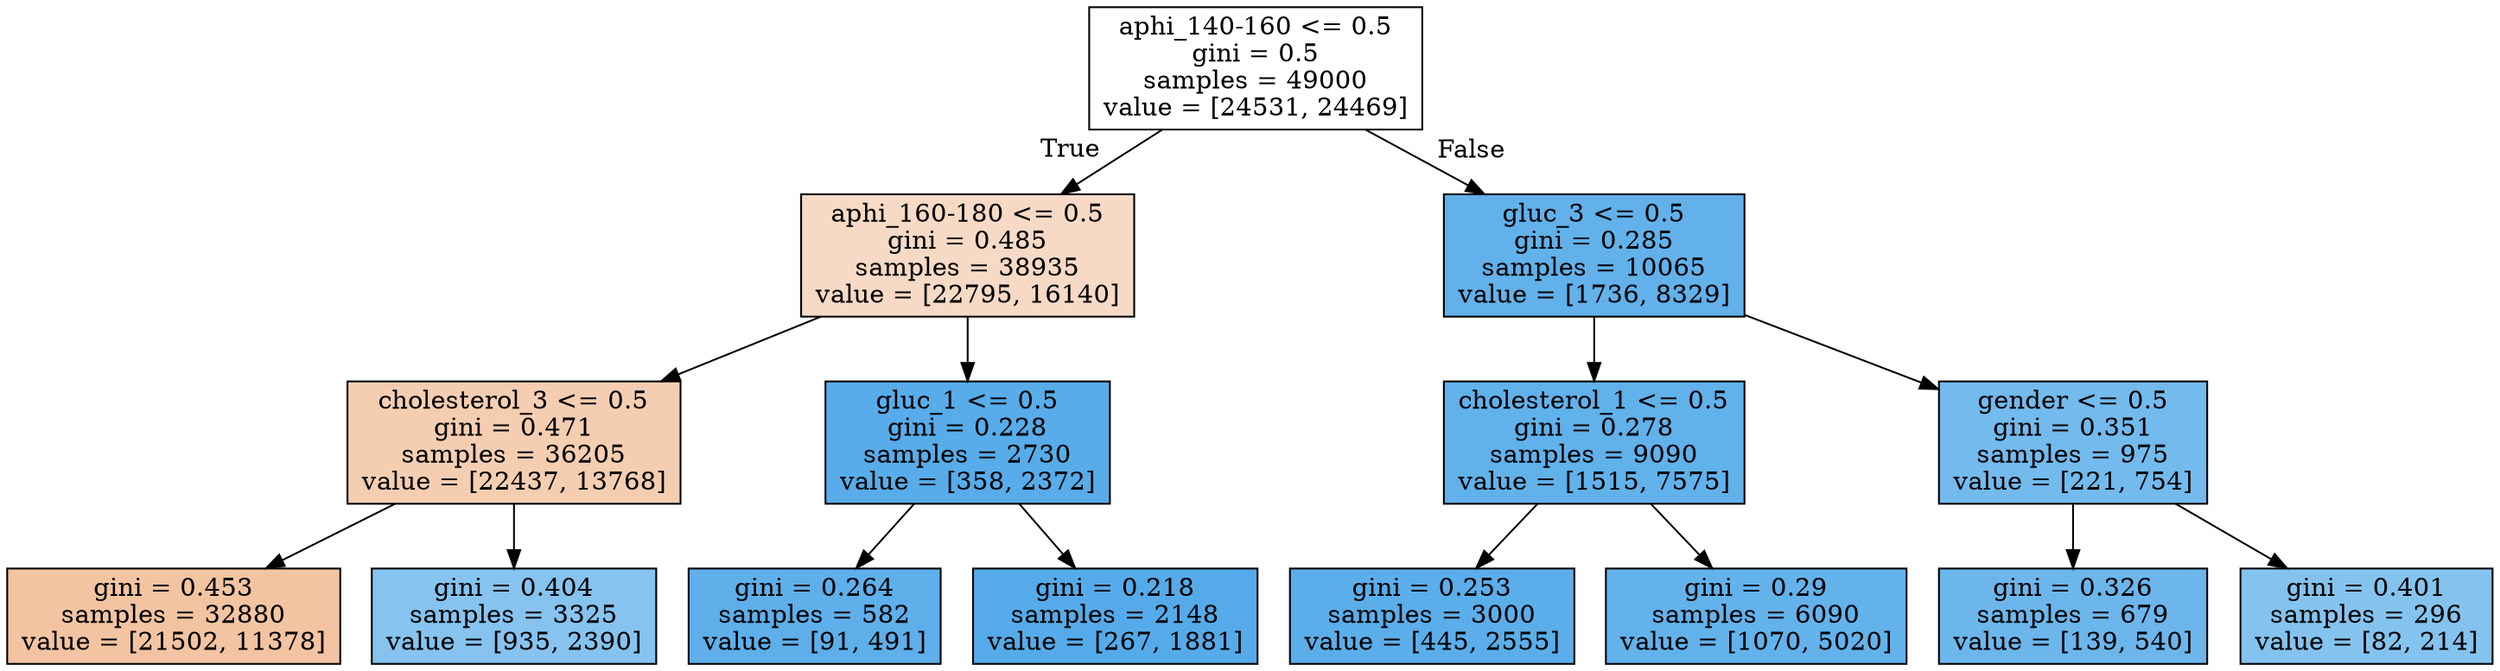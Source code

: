 digraph Tree {
node [shape=box, style="filled", color="black"] ;
0 [label="aphi_140-160 <= 0.5\ngini = 0.5\nsamples = 49000\nvalue = [24531, 24469]", fillcolor="#fffffe"] ;
1 [label="aphi_160-180 <= 0.5\ngini = 0.485\nsamples = 38935\nvalue = [22795, 16140]", fillcolor="#f7dac5"] ;
0 -> 1 [labeldistance=2.5, labelangle=45, headlabel="True"] ;
2 [label="cholesterol_3 <= 0.5\ngini = 0.471\nsamples = 36205\nvalue = [22437, 13768]", fillcolor="#f5ceb2"] ;
1 -> 2 ;
3 [label="gini = 0.453\nsamples = 32880\nvalue = [21502, 11378]", fillcolor="#f3c4a2"] ;
2 -> 3 ;
4 [label="gini = 0.404\nsamples = 3325\nvalue = [935, 2390]", fillcolor="#86c3ef"] ;
2 -> 4 ;
5 [label="gluc_1 <= 0.5\ngini = 0.228\nsamples = 2730\nvalue = [358, 2372]", fillcolor="#57ace9"] ;
1 -> 5 ;
6 [label="gini = 0.264\nsamples = 582\nvalue = [91, 491]", fillcolor="#5eafea"] ;
5 -> 6 ;
7 [label="gini = 0.218\nsamples = 2148\nvalue = [267, 1881]", fillcolor="#55abe9"] ;
5 -> 7 ;
8 [label="gluc_3 <= 0.5\ngini = 0.285\nsamples = 10065\nvalue = [1736, 8329]", fillcolor="#62b1ea"] ;
0 -> 8 [labeldistance=2.5, labelangle=-45, headlabel="False"] ;
9 [label="cholesterol_1 <= 0.5\ngini = 0.278\nsamples = 9090\nvalue = [1515, 7575]", fillcolor="#61b1ea"] ;
8 -> 9 ;
10 [label="gini = 0.253\nsamples = 3000\nvalue = [445, 2555]", fillcolor="#5baeea"] ;
9 -> 10 ;
11 [label="gini = 0.29\nsamples = 6090\nvalue = [1070, 5020]", fillcolor="#63b2eb"] ;
9 -> 11 ;
12 [label="gender <= 0.5\ngini = 0.351\nsamples = 975\nvalue = [221, 754]", fillcolor="#73baed"] ;
8 -> 12 ;
13 [label="gini = 0.326\nsamples = 679\nvalue = [139, 540]", fillcolor="#6cb6ec"] ;
12 -> 13 ;
14 [label="gini = 0.401\nsamples = 296\nvalue = [82, 214]", fillcolor="#85c3ef"] ;
12 -> 14 ;
}